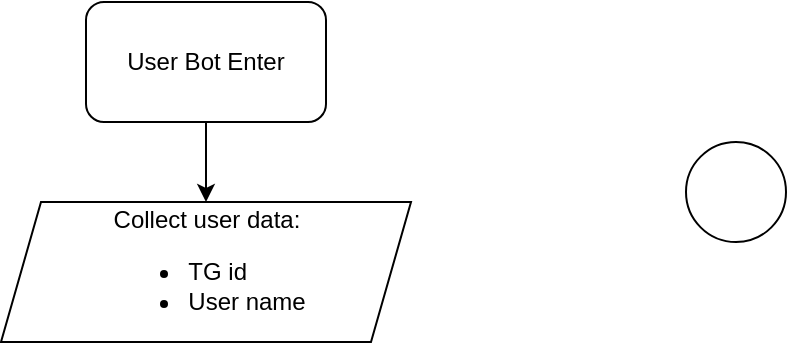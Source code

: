 <mxfile version="20.8.13" type="github">
  <diagram name="Страница 1" id="LgsbMWBESHbUYroMua2p">
    <mxGraphModel dx="792" dy="415" grid="1" gridSize="10" guides="1" tooltips="1" connect="1" arrows="1" fold="1" page="1" pageScale="1" pageWidth="827" pageHeight="1169" math="0" shadow="0">
      <root>
        <mxCell id="0" />
        <mxCell id="1" parent="0" />
        <mxCell id="y6tM2BsDcEVuRx64Hg7A-1" value="Collect user data:&lt;br&gt;&lt;ul&gt;&lt;li style=&quot;text-align: left;&quot;&gt;TG id&lt;/li&gt;&lt;li style=&quot;text-align: left;&quot;&gt;User name&lt;/li&gt;&lt;/ul&gt;" style="shape=parallelogram;perimeter=parallelogramPerimeter;whiteSpace=wrap;html=1;fixedSize=1;" vertex="1" parent="1">
          <mxGeometry x="337.5" y="130" width="205" height="70" as="geometry" />
        </mxCell>
        <mxCell id="y6tM2BsDcEVuRx64Hg7A-2" value="" style="ellipse;whiteSpace=wrap;html=1;aspect=fixed;" vertex="1" parent="1">
          <mxGeometry x="680" y="100" width="50" height="50" as="geometry" />
        </mxCell>
        <mxCell id="y6tM2BsDcEVuRx64Hg7A-4" style="edgeStyle=orthogonalEdgeStyle;rounded=0;orthogonalLoop=1;jettySize=auto;html=1;exitX=0.5;exitY=1;exitDx=0;exitDy=0;entryX=0.5;entryY=0;entryDx=0;entryDy=0;" edge="1" parent="1" source="y6tM2BsDcEVuRx64Hg7A-3" target="y6tM2BsDcEVuRx64Hg7A-1">
          <mxGeometry relative="1" as="geometry" />
        </mxCell>
        <mxCell id="y6tM2BsDcEVuRx64Hg7A-3" value="User Bot Enter" style="rounded=1;whiteSpace=wrap;html=1;" vertex="1" parent="1">
          <mxGeometry x="380" y="30" width="120" height="60" as="geometry" />
        </mxCell>
      </root>
    </mxGraphModel>
  </diagram>
</mxfile>
